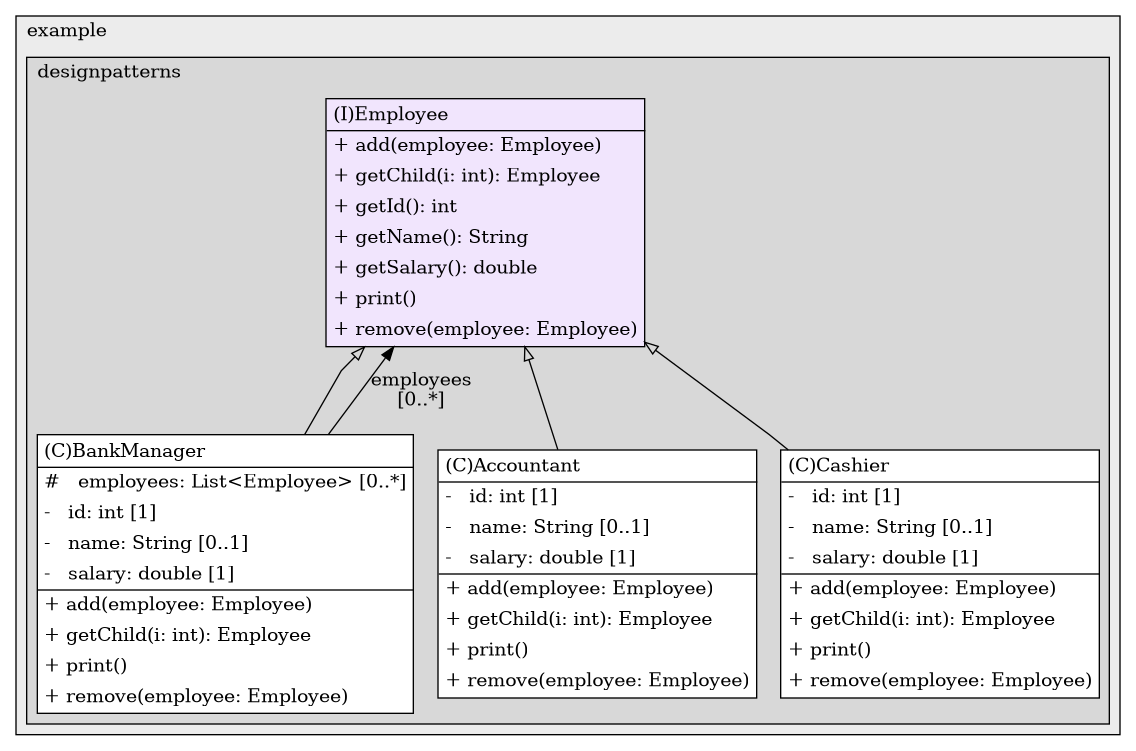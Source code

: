 @startuml

/' diagram meta data start
config=StructureConfiguration;
{
  "projectClassification": {
    "searchMode": "OpenProject", // OpenProject, AllProjects
    "includedProjects": "",
    "pathEndKeywords": "*.impl",
    "isClientPath": "",
    "isClientName": "",
    "isTestPath": "",
    "isTestName": "",
    "isMappingPath": "",
    "isMappingName": "",
    "isDataAccessPath": "",
    "isDataAccessName": "",
    "isDataStructurePath": "",
    "isDataStructureName": "",
    "isInterfaceStructuresPath": "",
    "isInterfaceStructuresName": "",
    "isEntryPointPath": "",
    "isEntryPointName": "",
    "treatFinalFieldsAsMandatory": false
  },
  "graphRestriction": {
    "classPackageExcludeFilter": "",
    "classPackageIncludeFilter": "",
    "classNameExcludeFilter": "",
    "classNameIncludeFilter": "",
    "methodNameExcludeFilter": "",
    "methodNameIncludeFilter": "",
    "removeByInheritance": "", // inheritance/annotation based filtering is done in a second step
    "removeByAnnotation": "",
    "removeByClassPackage": "", // cleanup the graph after inheritance/annotation based filtering is done
    "removeByClassName": "",
    "cutMappings": false,
    "cutEnum": true,
    "cutTests": true,
    "cutClient": true,
    "cutDataAccess": false,
    "cutInterfaceStructures": false,
    "cutDataStructures": false,
    "cutGetterAndSetter": true,
    "cutConstructors": true
  },
  "graphTraversal": {
    "forwardDepth": 6,
    "backwardDepth": 6,
    "classPackageExcludeFilter": "",
    "classPackageIncludeFilter": "",
    "classNameExcludeFilter": "",
    "classNameIncludeFilter": "",
    "methodNameExcludeFilter": "",
    "methodNameIncludeFilter": "",
    "hideMappings": false,
    "hideDataStructures": false,
    "hidePrivateMethods": true,
    "hideInterfaceCalls": true, // indirection: implementation -> interface (is hidden) -> implementation
    "onlyShowApplicationEntryPoints": false, // root node is included
    "useMethodCallsForStructureDiagram": "ForwardOnly" // ForwardOnly, BothDirections, No
  },
  "details": {
    "aggregation": "GroupByClass", // ByClass, GroupByClass, None
    "showClassGenericTypes": true,
    "showMethods": true,
    "showMethodParameterNames": true,
    "showMethodParameterTypes": true,
    "showMethodReturnType": true,
    "showPackageLevels": 2,
    "showDetailedClassStructure": true
  },
  "rootClass": "org.example.designpatterns.structural.composite.Employee",
  "extensionCallbackMethod": "" // qualified.class.name#methodName - signature: public static String method(String)
}
diagram meta data end '/



digraph g {
    rankdir="TB"
    splines=polyline
    

'nodes 
subgraph cluster_1322970774 { 
   	label=example
	labeljust=l
	fillcolor="#ececec"
	style=filled
   
   subgraph cluster_1611567195 { 
   	label=designpatterns
	labeljust=l
	fillcolor="#d8d8d8"
	style=filled
   
   Accountant2118042965[
	label=<<TABLE BORDER="1" CELLBORDER="0" CELLPADDING="4" CELLSPACING="0">
<TR><TD ALIGN="LEFT" >(C)Accountant</TD></TR>
<HR/>
<TR><TD ALIGN="LEFT" >-   id: int [1]</TD></TR>
<TR><TD ALIGN="LEFT" >-   name: String [0..1]</TD></TR>
<TR><TD ALIGN="LEFT" >-   salary: double [1]</TD></TR>
<HR/>
<TR><TD ALIGN="LEFT" >+ add(employee: Employee)</TD></TR>
<TR><TD ALIGN="LEFT" >+ getChild(i: int): Employee</TD></TR>
<TR><TD ALIGN="LEFT" >+ print()</TD></TR>
<TR><TD ALIGN="LEFT" >+ remove(employee: Employee)</TD></TR>
</TABLE>>
	style=filled
	margin=0
	shape=plaintext
	fillcolor="#FFFFFF"
];

BankManager2118042965[
	label=<<TABLE BORDER="1" CELLBORDER="0" CELLPADDING="4" CELLSPACING="0">
<TR><TD ALIGN="LEFT" >(C)BankManager</TD></TR>
<HR/>
<TR><TD ALIGN="LEFT" >#   employees: List&lt;Employee&gt; [0..*]</TD></TR>
<TR><TD ALIGN="LEFT" >-   id: int [1]</TD></TR>
<TR><TD ALIGN="LEFT" >-   name: String [0..1]</TD></TR>
<TR><TD ALIGN="LEFT" >-   salary: double [1]</TD></TR>
<HR/>
<TR><TD ALIGN="LEFT" >+ add(employee: Employee)</TD></TR>
<TR><TD ALIGN="LEFT" >+ getChild(i: int): Employee</TD></TR>
<TR><TD ALIGN="LEFT" >+ print()</TD></TR>
<TR><TD ALIGN="LEFT" >+ remove(employee: Employee)</TD></TR>
</TABLE>>
	style=filled
	margin=0
	shape=plaintext
	fillcolor="#FFFFFF"
];

Cashier2118042965[
	label=<<TABLE BORDER="1" CELLBORDER="0" CELLPADDING="4" CELLSPACING="0">
<TR><TD ALIGN="LEFT" >(C)Cashier</TD></TR>
<HR/>
<TR><TD ALIGN="LEFT" >-   id: int [1]</TD></TR>
<TR><TD ALIGN="LEFT" >-   name: String [0..1]</TD></TR>
<TR><TD ALIGN="LEFT" >-   salary: double [1]</TD></TR>
<HR/>
<TR><TD ALIGN="LEFT" >+ add(employee: Employee)</TD></TR>
<TR><TD ALIGN="LEFT" >+ getChild(i: int): Employee</TD></TR>
<TR><TD ALIGN="LEFT" >+ print()</TD></TR>
<TR><TD ALIGN="LEFT" >+ remove(employee: Employee)</TD></TR>
</TABLE>>
	style=filled
	margin=0
	shape=plaintext
	fillcolor="#FFFFFF"
];

Employee2118042965[
	label=<<TABLE BORDER="1" CELLBORDER="0" CELLPADDING="4" CELLSPACING="0">
<TR><TD ALIGN="LEFT" >(I)Employee</TD></TR>
<HR/>
<TR><TD ALIGN="LEFT" >+ add(employee: Employee)</TD></TR>
<TR><TD ALIGN="LEFT" >+ getChild(i: int): Employee</TD></TR>
<TR><TD ALIGN="LEFT" >+ getId(): int</TD></TR>
<TR><TD ALIGN="LEFT" >+ getName(): String</TD></TR>
<TR><TD ALIGN="LEFT" >+ getSalary(): double</TD></TR>
<TR><TD ALIGN="LEFT" >+ print()</TD></TR>
<TR><TD ALIGN="LEFT" >+ remove(employee: Employee)</TD></TR>
</TABLE>>
	style=filled
	margin=0
	shape=plaintext
	fillcolor="#F1E5FD"
];
} 
} 

'edges    
BankManager2118042965 -> Employee2118042965[label="employees
[0..*]"];
Employee2118042965 -> Accountant2118042965[arrowhead=none, arrowtail=empty, dir=both];
Employee2118042965 -> BankManager2118042965[arrowhead=none, arrowtail=empty, dir=both];
Employee2118042965 -> Cashier2118042965[arrowhead=none, arrowtail=empty, dir=both];
    
}
@enduml